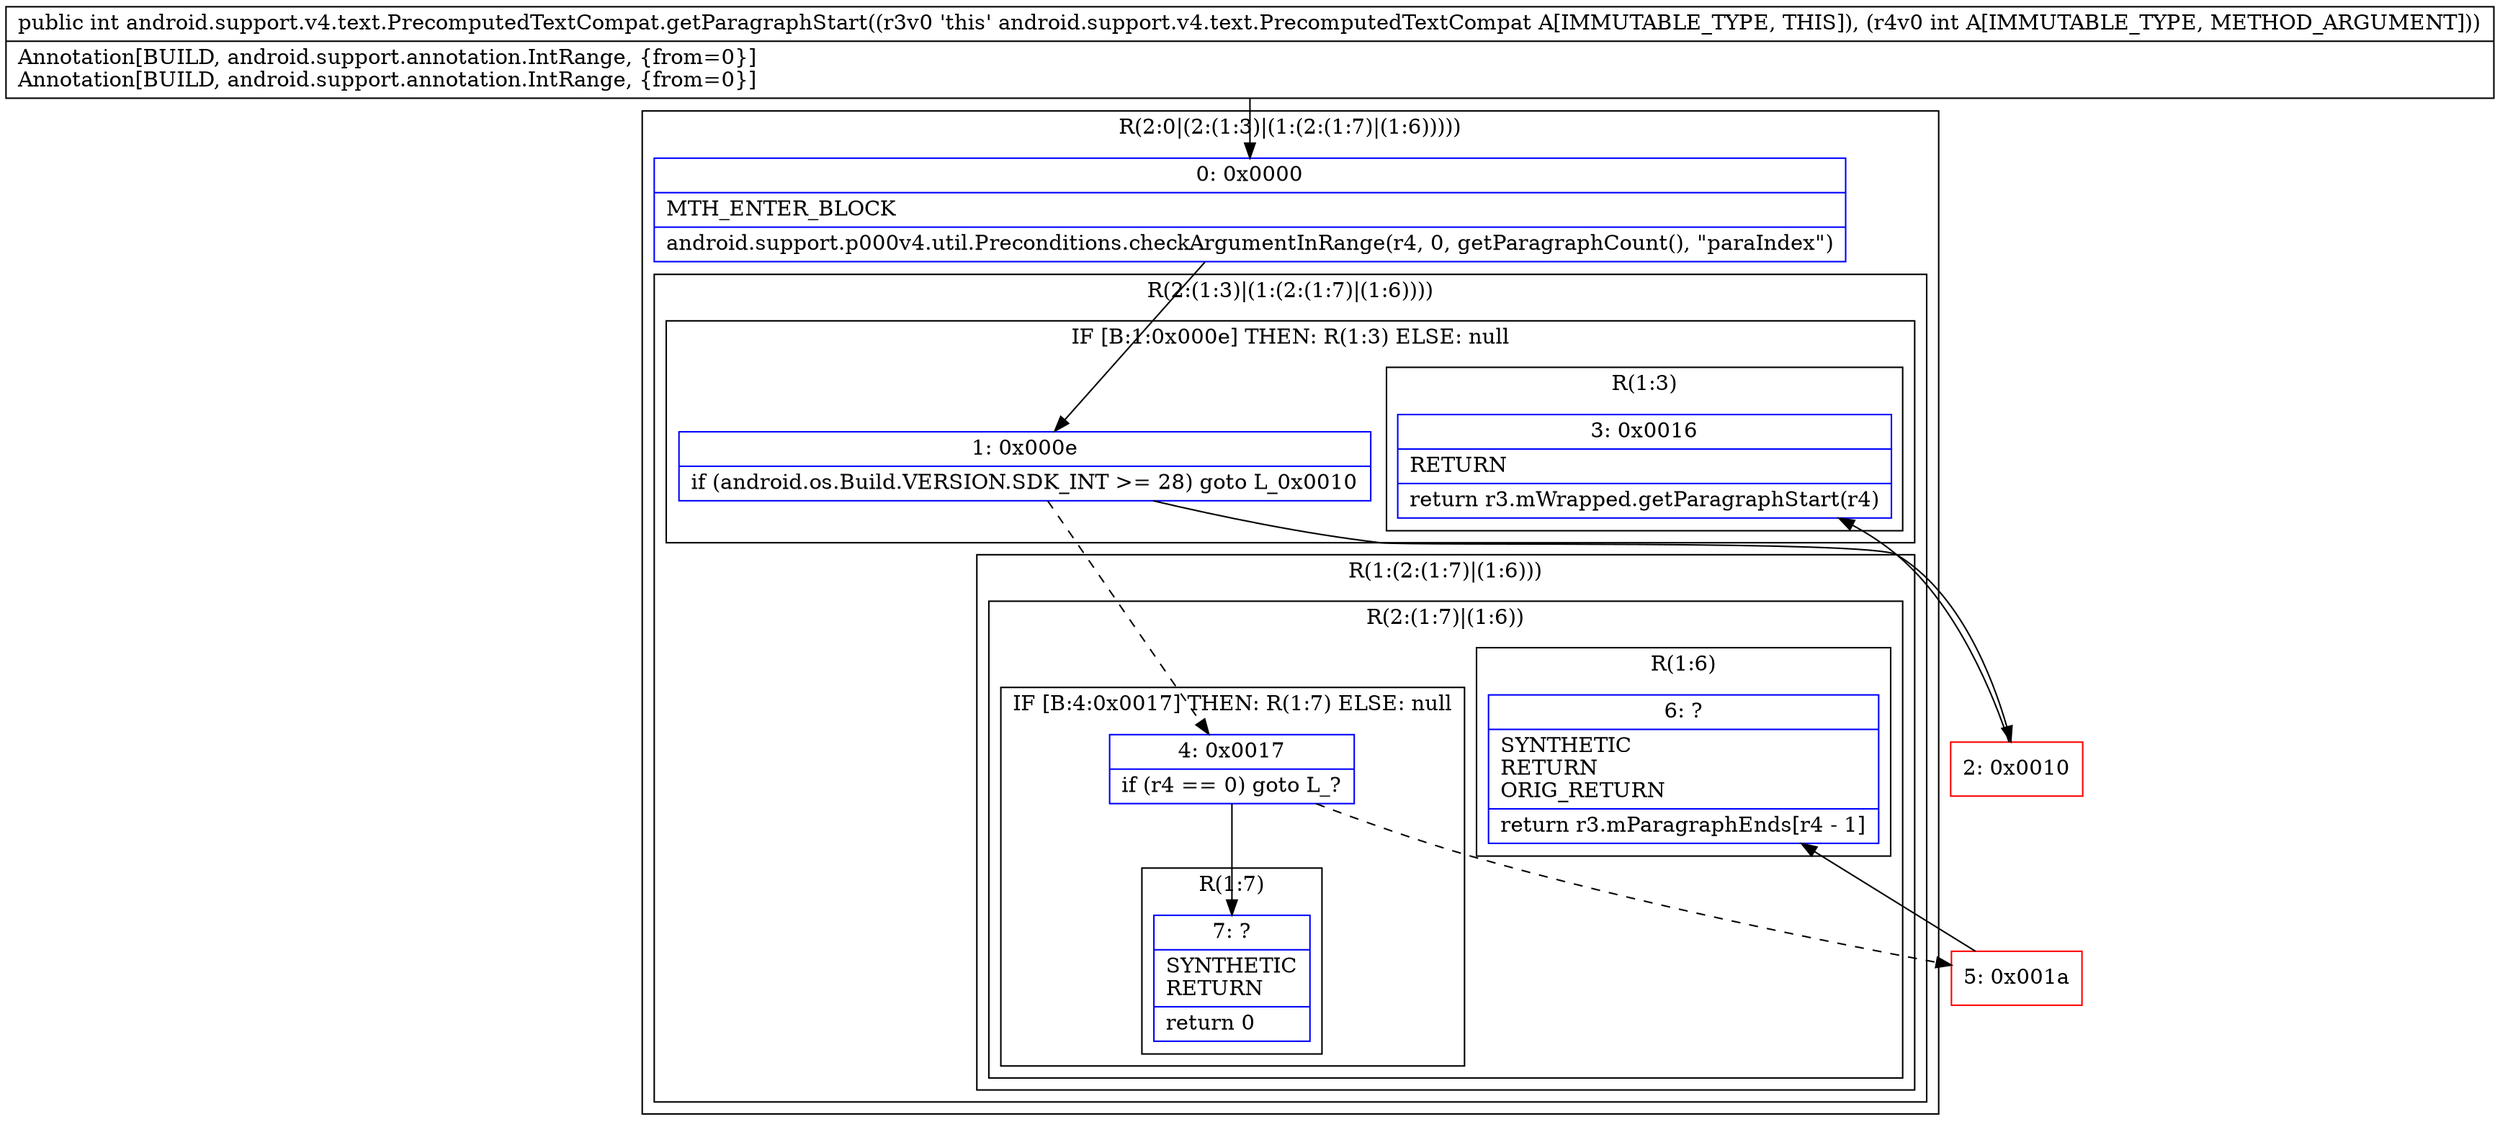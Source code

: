 digraph "CFG forandroid.support.v4.text.PrecomputedTextCompat.getParagraphStart(I)I" {
subgraph cluster_Region_921930393 {
label = "R(2:0|(2:(1:3)|(1:(2:(1:7)|(1:6)))))";
node [shape=record,color=blue];
Node_0 [shape=record,label="{0\:\ 0x0000|MTH_ENTER_BLOCK\l|android.support.p000v4.util.Preconditions.checkArgumentInRange(r4, 0, getParagraphCount(), \"paraIndex\")\l}"];
subgraph cluster_Region_927434777 {
label = "R(2:(1:3)|(1:(2:(1:7)|(1:6))))";
node [shape=record,color=blue];
subgraph cluster_IfRegion_217145991 {
label = "IF [B:1:0x000e] THEN: R(1:3) ELSE: null";
node [shape=record,color=blue];
Node_1 [shape=record,label="{1\:\ 0x000e|if (android.os.Build.VERSION.SDK_INT \>= 28) goto L_0x0010\l}"];
subgraph cluster_Region_641656272 {
label = "R(1:3)";
node [shape=record,color=blue];
Node_3 [shape=record,label="{3\:\ 0x0016|RETURN\l|return r3.mWrapped.getParagraphStart(r4)\l}"];
}
}
subgraph cluster_Region_204670156 {
label = "R(1:(2:(1:7)|(1:6)))";
node [shape=record,color=blue];
subgraph cluster_Region_129978899 {
label = "R(2:(1:7)|(1:6))";
node [shape=record,color=blue];
subgraph cluster_IfRegion_6155577 {
label = "IF [B:4:0x0017] THEN: R(1:7) ELSE: null";
node [shape=record,color=blue];
Node_4 [shape=record,label="{4\:\ 0x0017|if (r4 == 0) goto L_?\l}"];
subgraph cluster_Region_1369217159 {
label = "R(1:7)";
node [shape=record,color=blue];
Node_7 [shape=record,label="{7\:\ ?|SYNTHETIC\lRETURN\l|return 0\l}"];
}
}
subgraph cluster_Region_1167979292 {
label = "R(1:6)";
node [shape=record,color=blue];
Node_6 [shape=record,label="{6\:\ ?|SYNTHETIC\lRETURN\lORIG_RETURN\l|return r3.mParagraphEnds[r4 \- 1]\l}"];
}
}
}
}
}
Node_2 [shape=record,color=red,label="{2\:\ 0x0010}"];
Node_5 [shape=record,color=red,label="{5\:\ 0x001a}"];
MethodNode[shape=record,label="{public int android.support.v4.text.PrecomputedTextCompat.getParagraphStart((r3v0 'this' android.support.v4.text.PrecomputedTextCompat A[IMMUTABLE_TYPE, THIS]), (r4v0 int A[IMMUTABLE_TYPE, METHOD_ARGUMENT]))  | Annotation[BUILD, android.support.annotation.IntRange, \{from=0\}]\lAnnotation[BUILD, android.support.annotation.IntRange, \{from=0\}]\l}"];
MethodNode -> Node_0;
Node_0 -> Node_1;
Node_1 -> Node_2;
Node_1 -> Node_4[style=dashed];
Node_4 -> Node_5[style=dashed];
Node_4 -> Node_7;
Node_2 -> Node_3;
Node_5 -> Node_6;
}

